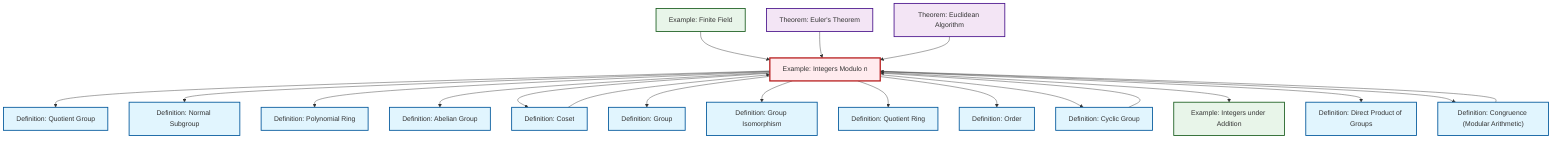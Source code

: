 graph TD
    classDef definition fill:#e1f5fe,stroke:#01579b,stroke-width:2px
    classDef theorem fill:#f3e5f5,stroke:#4a148c,stroke-width:2px
    classDef axiom fill:#fff3e0,stroke:#e65100,stroke-width:2px
    classDef example fill:#e8f5e9,stroke:#1b5e20,stroke-width:2px
    classDef current fill:#ffebee,stroke:#b71c1c,stroke-width:3px
    ex-finite-field["Example: Finite Field"]:::example
    def-cyclic-group["Definition: Cyclic Group"]:::definition
    ex-quotient-integers-mod-n["Example: Integers Modulo n"]:::example
    def-order["Definition: Order"]:::definition
    def-polynomial-ring["Definition: Polynomial Ring"]:::definition
    thm-euler["Theorem: Euler's Theorem"]:::theorem
    thm-euclidean-algorithm["Theorem: Euclidean Algorithm"]:::theorem
    ex-integers-addition["Example: Integers under Addition"]:::example
    def-congruence["Definition: Congruence (Modular Arithmetic)"]:::definition
    def-isomorphism["Definition: Group Isomorphism"]:::definition
    def-quotient-ring["Definition: Quotient Ring"]:::definition
    def-coset["Definition: Coset"]:::definition
    def-normal-subgroup["Definition: Normal Subgroup"]:::definition
    def-quotient-group["Definition: Quotient Group"]:::definition
    def-abelian-group["Definition: Abelian Group"]:::definition
    def-direct-product["Definition: Direct Product of Groups"]:::definition
    def-group["Definition: Group"]:::definition
    def-coset --> ex-quotient-integers-mod-n
    ex-quotient-integers-mod-n --> def-quotient-group
    ex-quotient-integers-mod-n --> def-normal-subgroup
    ex-quotient-integers-mod-n --> def-polynomial-ring
    ex-quotient-integers-mod-n --> def-abelian-group
    def-congruence --> ex-quotient-integers-mod-n
    ex-finite-field --> ex-quotient-integers-mod-n
    ex-quotient-integers-mod-n --> def-coset
    ex-quotient-integers-mod-n --> def-group
    ex-quotient-integers-mod-n --> def-isomorphism
    ex-quotient-integers-mod-n --> def-quotient-ring
    def-cyclic-group --> ex-quotient-integers-mod-n
    ex-quotient-integers-mod-n --> def-order
    ex-quotient-integers-mod-n --> def-cyclic-group
    ex-quotient-integers-mod-n --> ex-integers-addition
    ex-quotient-integers-mod-n --> def-direct-product
    ex-quotient-integers-mod-n --> def-congruence
    thm-euler --> ex-quotient-integers-mod-n
    thm-euclidean-algorithm --> ex-quotient-integers-mod-n
    class ex-quotient-integers-mod-n current